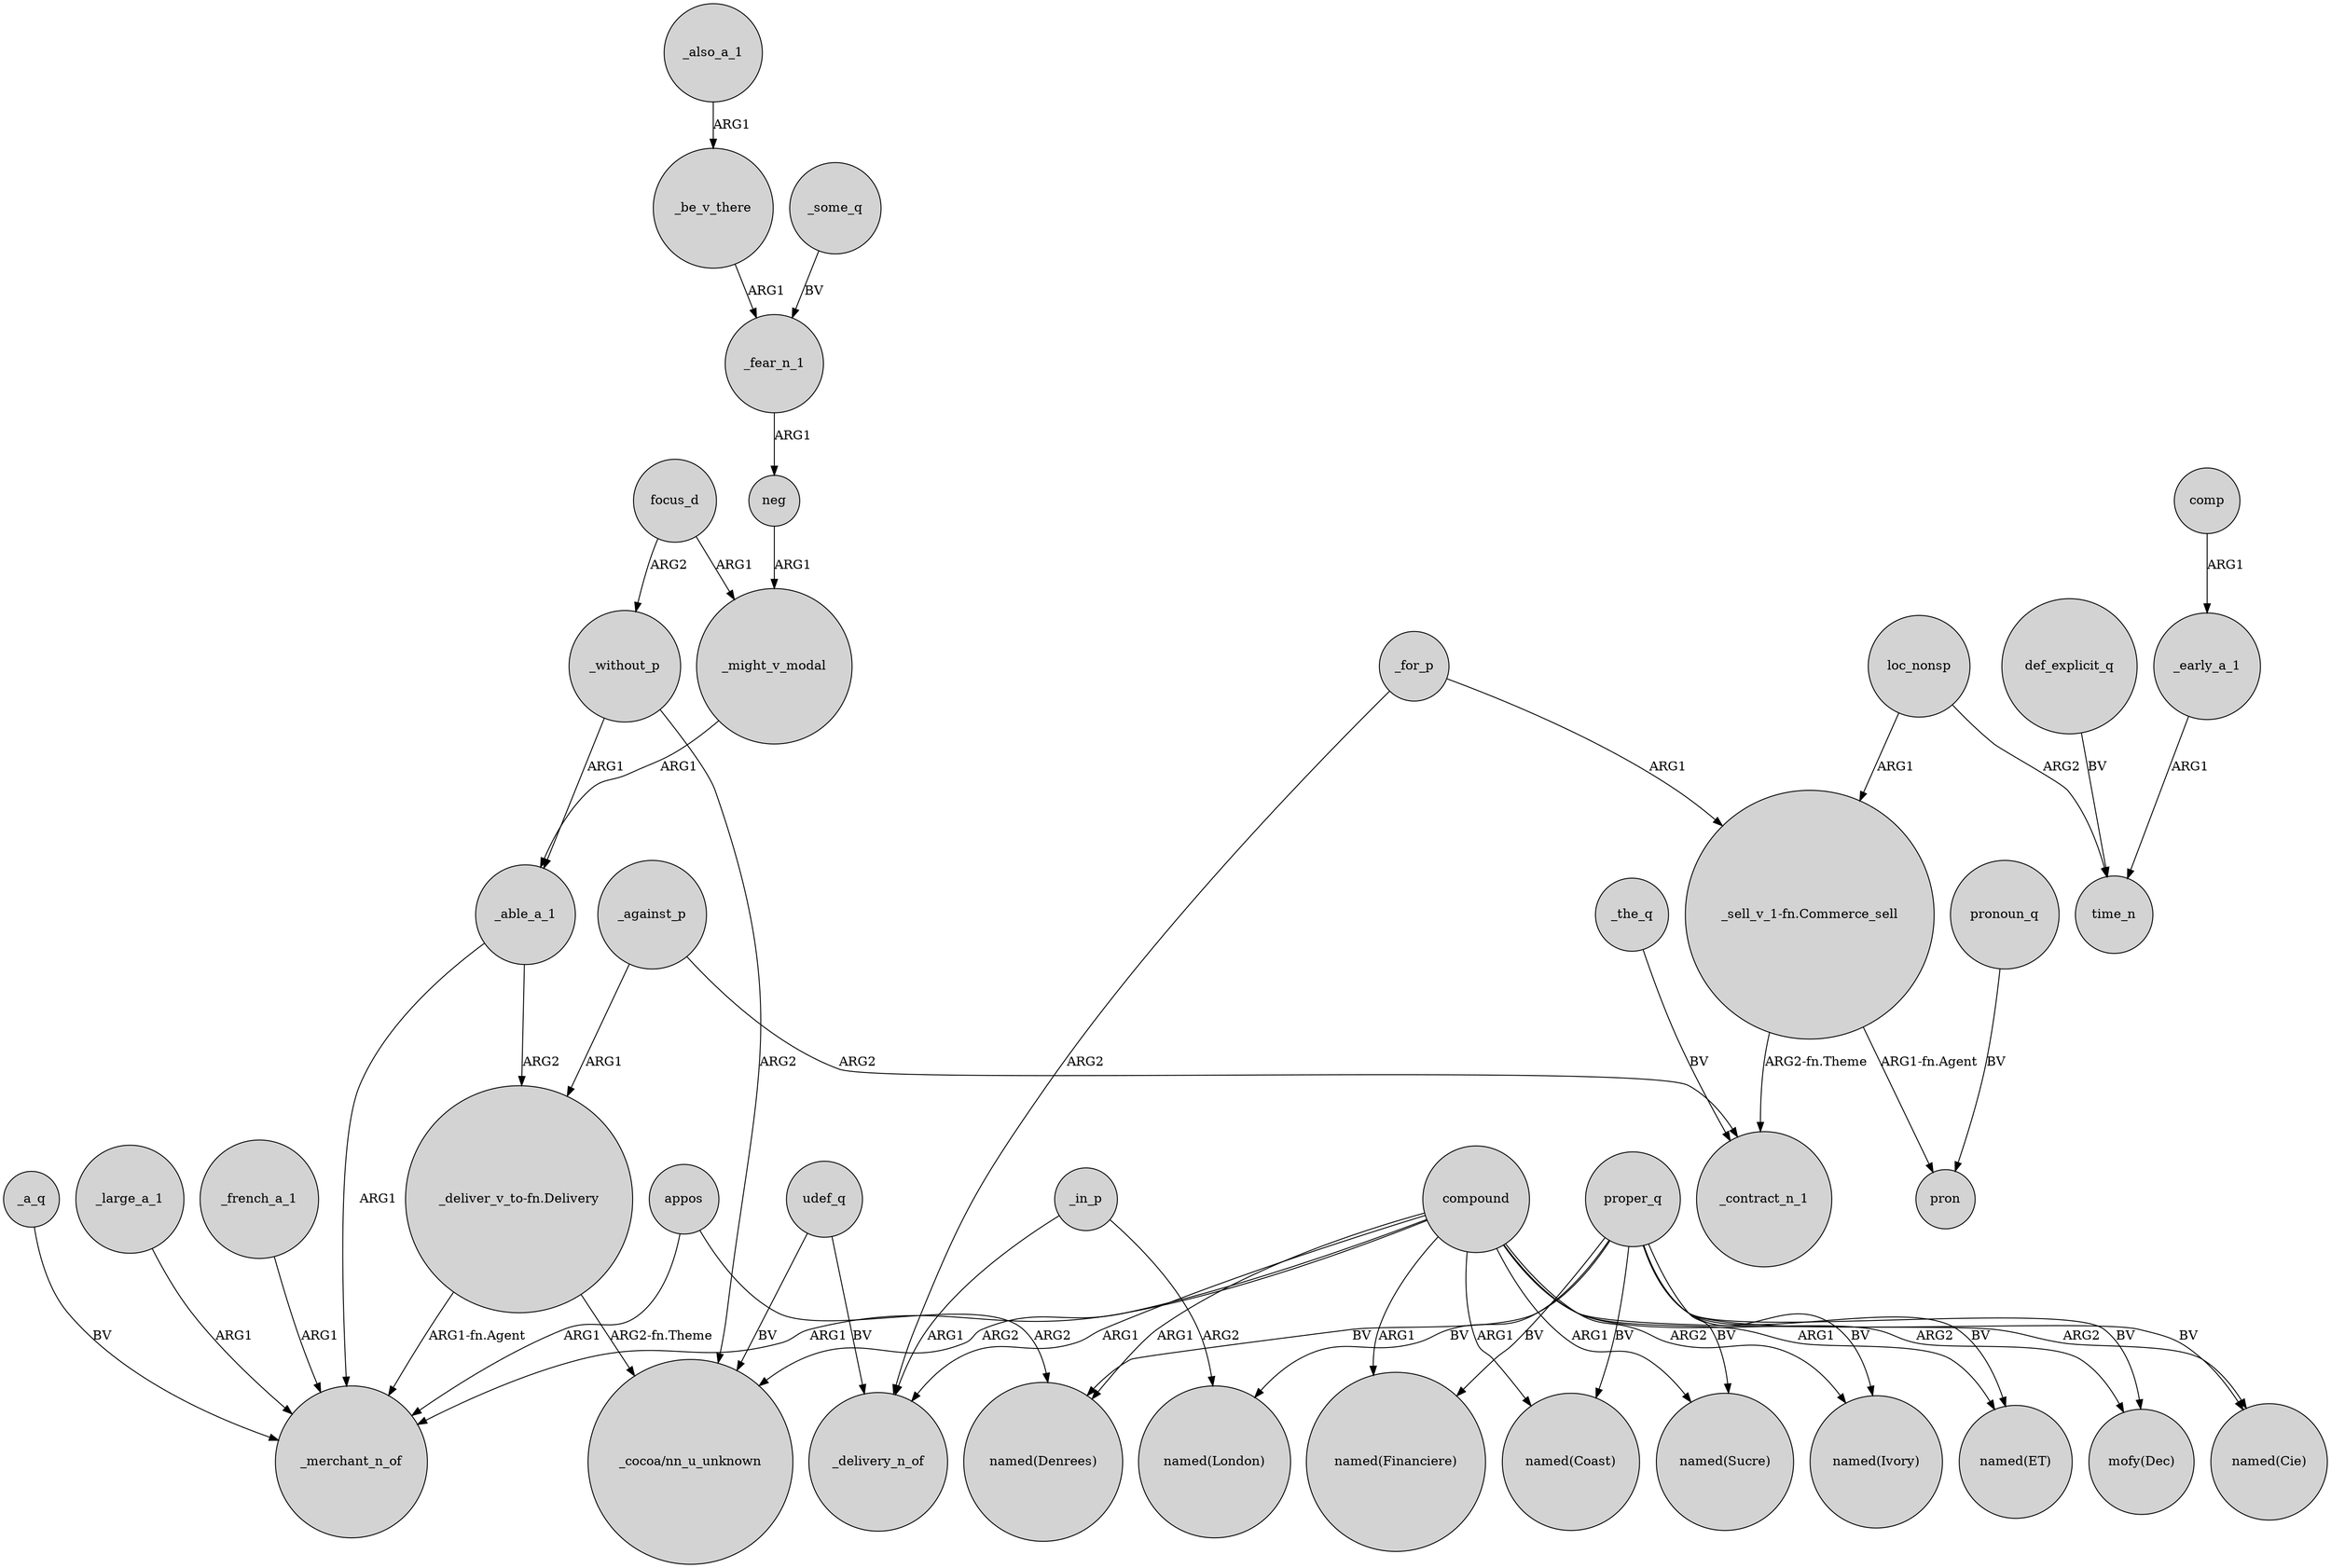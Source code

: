digraph {
	node [shape=circle style=filled]
	focus_d -> _without_p [label=ARG2]
	def_explicit_q -> time_n [label=BV]
	_able_a_1 -> _merchant_n_of [label=ARG1]
	_in_p -> "named(London)" [label=ARG2]
	udef_q -> _delivery_n_of [label=BV]
	proper_q -> "mofy(Dec)" [label=BV]
	udef_q -> "_cocoa/nn_u_unknown" [label=BV]
	appos -> "named(Denrees)" [label=ARG2]
	compound -> "named(Financiere)" [label=ARG1]
	_against_p -> _contract_n_1 [label=ARG2]
	_also_a_1 -> _be_v_there [label=ARG1]
	_without_p -> "_cocoa/nn_u_unknown" [label=ARG2]
	compound -> "named(Coast)" [label=ARG1]
	_french_a_1 -> _merchant_n_of [label=ARG1]
	proper_q -> "named(ET)" [label=BV]
	compound -> "named(Ivory)" [label=ARG2]
	loc_nonsp -> time_n [label=ARG2]
	neg -> _might_v_modal [label=ARG1]
	comp -> _early_a_1 [label=ARG1]
	_without_p -> _able_a_1 [label=ARG1]
	_fear_n_1 -> neg [label=ARG1]
	_some_q -> _fear_n_1 [label=BV]
	pronoun_q -> pron [label=BV]
	"_deliver_v_to-fn.Delivery" -> _merchant_n_of [label="ARG1-fn.Agent"]
	compound -> _delivery_n_of [label=ARG1]
	"_deliver_v_to-fn.Delivery" -> "_cocoa/nn_u_unknown" [label="ARG2-fn.Theme"]
	_the_q -> _contract_n_1 [label=BV]
	proper_q -> "named(Sucre)" [label=BV]
	proper_q -> "named(Financiere)" [label=BV]
	compound -> "named(Sucre)" [label=ARG1]
	proper_q -> "named(Denrees)" [label=BV]
	compound -> "mofy(Dec)" [label=ARG2]
	compound -> "_cocoa/nn_u_unknown" [label=ARG2]
	_be_v_there -> _fear_n_1 [label=ARG1]
	_for_p -> _delivery_n_of [label=ARG2]
	_against_p -> "_deliver_v_to-fn.Delivery" [label=ARG1]
	focus_d -> _might_v_modal [label=ARG1]
	appos -> _merchant_n_of [label=ARG1]
	compound -> _merchant_n_of [label=ARG1]
	_for_p -> "_sell_v_1-fn.Commerce_sell" [label=ARG1]
	proper_q -> "named(London)" [label=BV]
	_early_a_1 -> time_n [label=ARG1]
	_might_v_modal -> _able_a_1 [label=ARG1]
	compound -> "named(Cie)" [label=ARG2]
	"_sell_v_1-fn.Commerce_sell" -> pron [label="ARG1-fn.Agent"]
	proper_q -> "named(Ivory)" [label=BV]
	compound -> "named(Denrees)" [label=ARG1]
	"_sell_v_1-fn.Commerce_sell" -> _contract_n_1 [label="ARG2-fn.Theme"]
	loc_nonsp -> "_sell_v_1-fn.Commerce_sell" [label=ARG1]
	proper_q -> "named(Cie)" [label=BV]
	_able_a_1 -> "_deliver_v_to-fn.Delivery" [label=ARG2]
	_a_q -> _merchant_n_of [label=BV]
	_in_p -> _delivery_n_of [label=ARG1]
	_large_a_1 -> _merchant_n_of [label=ARG1]
	proper_q -> "named(Coast)" [label=BV]
	compound -> "named(ET)" [label=ARG1]
}

